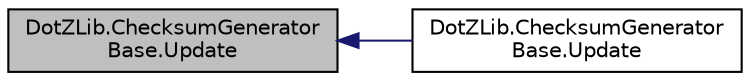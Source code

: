 digraph "DotZLib.ChecksumGeneratorBase.Update"
{
  edge [fontname="Helvetica",fontsize="10",labelfontname="Helvetica",labelfontsize="10"];
  node [fontname="Helvetica",fontsize="10",shape=record];
  rankdir="LR";
  Node1 [label="DotZLib.ChecksumGenerator\lBase.Update",height=0.2,width=0.4,color="black", fillcolor="grey75", style="filled", fontcolor="black"];
  Node1 -> Node2 [dir="back",color="midnightblue",fontsize="10",style="solid",fontname="Helvetica"];
  Node2 [label="DotZLib.ChecksumGenerator\lBase.Update",height=0.2,width=0.4,color="black", fillcolor="white", style="filled",URL="$class_dot_z_lib_1_1_checksum_generator_base.html#a3fafe3e0c2fa80fb2cbbdce82a76bc84",tooltip="Updates the current checksum with an array of bytes. "];
}
